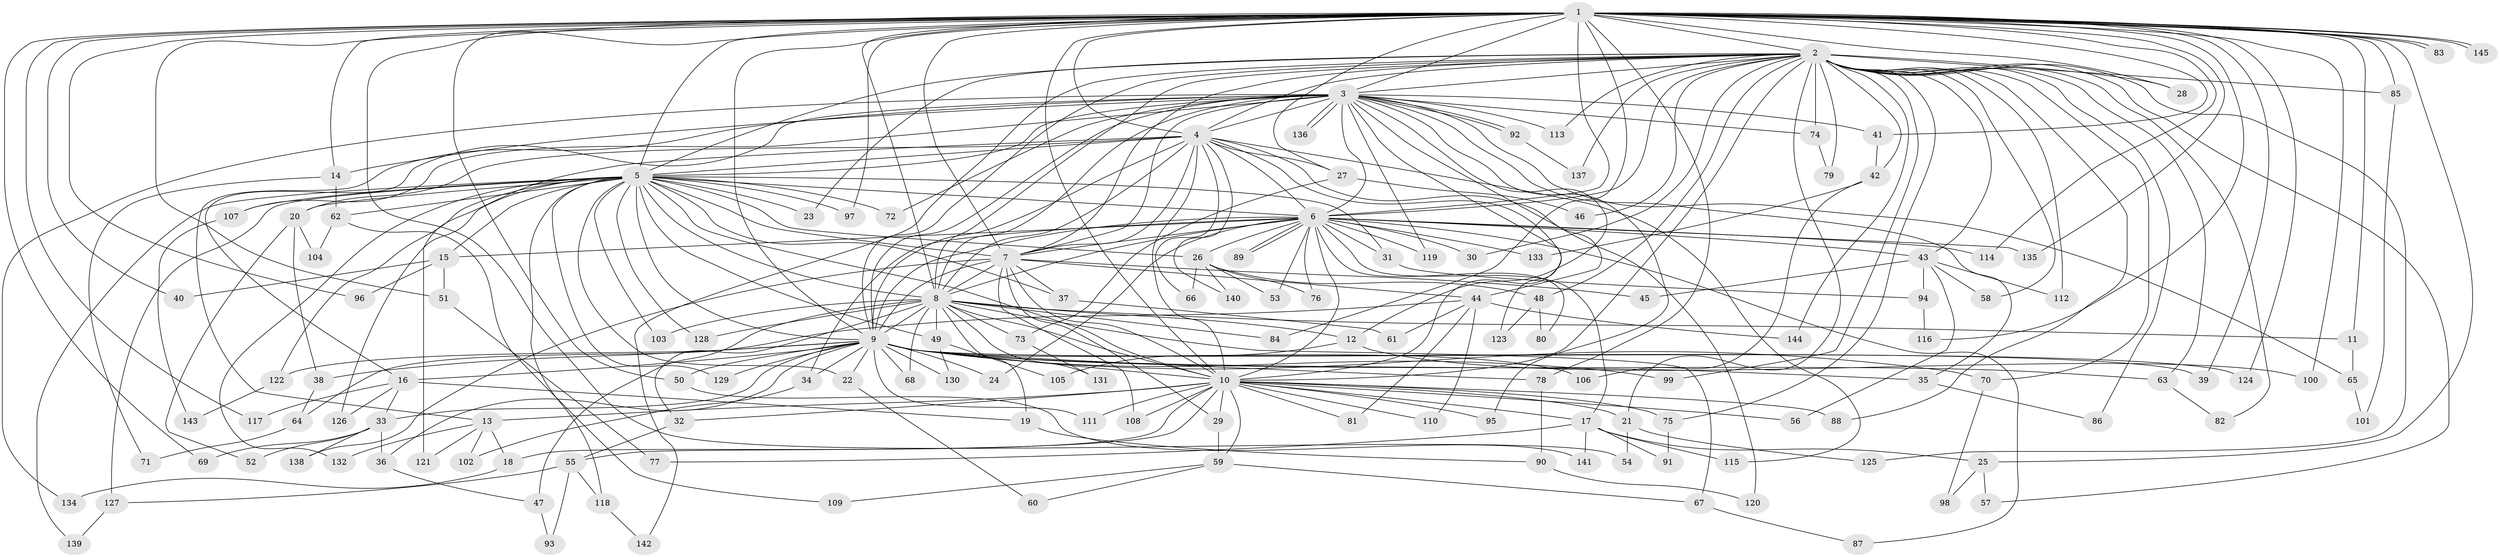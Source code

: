 // Generated by graph-tools (version 1.1) at 2025/35/03/09/25 02:35:14]
// undirected, 145 vertices, 315 edges
graph export_dot {
graph [start="1"]
  node [color=gray90,style=filled];
  1;
  2;
  3;
  4;
  5;
  6;
  7;
  8;
  9;
  10;
  11;
  12;
  13;
  14;
  15;
  16;
  17;
  18;
  19;
  20;
  21;
  22;
  23;
  24;
  25;
  26;
  27;
  28;
  29;
  30;
  31;
  32;
  33;
  34;
  35;
  36;
  37;
  38;
  39;
  40;
  41;
  42;
  43;
  44;
  45;
  46;
  47;
  48;
  49;
  50;
  51;
  52;
  53;
  54;
  55;
  56;
  57;
  58;
  59;
  60;
  61;
  62;
  63;
  64;
  65;
  66;
  67;
  68;
  69;
  70;
  71;
  72;
  73;
  74;
  75;
  76;
  77;
  78;
  79;
  80;
  81;
  82;
  83;
  84;
  85;
  86;
  87;
  88;
  89;
  90;
  91;
  92;
  93;
  94;
  95;
  96;
  97;
  98;
  99;
  100;
  101;
  102;
  103;
  104;
  105;
  106;
  107;
  108;
  109;
  110;
  111;
  112;
  113;
  114;
  115;
  116;
  117;
  118;
  119;
  120;
  121;
  122;
  123;
  124;
  125;
  126;
  127;
  128;
  129;
  130;
  131;
  132;
  133;
  134;
  135;
  136;
  137;
  138;
  139;
  140;
  141;
  142;
  143;
  144;
  145;
  1 -- 2;
  1 -- 3;
  1 -- 4;
  1 -- 5;
  1 -- 6;
  1 -- 7;
  1 -- 8;
  1 -- 9;
  1 -- 10;
  1 -- 11;
  1 -- 14;
  1 -- 25;
  1 -- 27;
  1 -- 28;
  1 -- 39;
  1 -- 40;
  1 -- 41;
  1 -- 50;
  1 -- 51;
  1 -- 54;
  1 -- 69;
  1 -- 78;
  1 -- 83;
  1 -- 83;
  1 -- 84;
  1 -- 85;
  1 -- 96;
  1 -- 97;
  1 -- 100;
  1 -- 114;
  1 -- 116;
  1 -- 117;
  1 -- 124;
  1 -- 135;
  1 -- 145;
  1 -- 145;
  2 -- 3;
  2 -- 4;
  2 -- 5;
  2 -- 6;
  2 -- 7;
  2 -- 8;
  2 -- 9;
  2 -- 10;
  2 -- 21;
  2 -- 23;
  2 -- 28;
  2 -- 30;
  2 -- 42;
  2 -- 43;
  2 -- 46;
  2 -- 48;
  2 -- 57;
  2 -- 58;
  2 -- 63;
  2 -- 70;
  2 -- 74;
  2 -- 75;
  2 -- 79;
  2 -- 82;
  2 -- 85;
  2 -- 86;
  2 -- 88;
  2 -- 99;
  2 -- 112;
  2 -- 113;
  2 -- 125;
  2 -- 137;
  2 -- 142;
  2 -- 144;
  3 -- 4;
  3 -- 5;
  3 -- 6;
  3 -- 7;
  3 -- 8;
  3 -- 9;
  3 -- 10;
  3 -- 12;
  3 -- 13;
  3 -- 14;
  3 -- 16;
  3 -- 35;
  3 -- 41;
  3 -- 44;
  3 -- 65;
  3 -- 72;
  3 -- 74;
  3 -- 92;
  3 -- 92;
  3 -- 95;
  3 -- 107;
  3 -- 113;
  3 -- 119;
  3 -- 134;
  3 -- 136;
  3 -- 136;
  4 -- 5;
  4 -- 6;
  4 -- 7;
  4 -- 8;
  4 -- 9;
  4 -- 10;
  4 -- 20;
  4 -- 27;
  4 -- 66;
  4 -- 115;
  4 -- 120;
  4 -- 121;
  4 -- 123;
  4 -- 140;
  5 -- 6;
  5 -- 7;
  5 -- 8;
  5 -- 9;
  5 -- 10;
  5 -- 15;
  5 -- 20;
  5 -- 22;
  5 -- 23;
  5 -- 26;
  5 -- 31;
  5 -- 37;
  5 -- 49;
  5 -- 62;
  5 -- 72;
  5 -- 97;
  5 -- 103;
  5 -- 107;
  5 -- 118;
  5 -- 122;
  5 -- 126;
  5 -- 127;
  5 -- 128;
  5 -- 129;
  5 -- 132;
  5 -- 139;
  6 -- 7;
  6 -- 8;
  6 -- 9;
  6 -- 10;
  6 -- 15;
  6 -- 17;
  6 -- 24;
  6 -- 26;
  6 -- 30;
  6 -- 31;
  6 -- 34;
  6 -- 43;
  6 -- 53;
  6 -- 76;
  6 -- 80;
  6 -- 87;
  6 -- 89;
  6 -- 89;
  6 -- 114;
  6 -- 119;
  6 -- 133;
  6 -- 135;
  7 -- 8;
  7 -- 9;
  7 -- 10;
  7 -- 29;
  7 -- 37;
  7 -- 44;
  7 -- 45;
  7 -- 108;
  7 -- 138;
  8 -- 9;
  8 -- 10;
  8 -- 11;
  8 -- 12;
  8 -- 19;
  8 -- 32;
  8 -- 47;
  8 -- 49;
  8 -- 67;
  8 -- 68;
  8 -- 73;
  8 -- 84;
  8 -- 103;
  8 -- 128;
  8 -- 131;
  9 -- 10;
  9 -- 16;
  9 -- 22;
  9 -- 24;
  9 -- 33;
  9 -- 34;
  9 -- 35;
  9 -- 36;
  9 -- 38;
  9 -- 39;
  9 -- 50;
  9 -- 63;
  9 -- 68;
  9 -- 70;
  9 -- 78;
  9 -- 99;
  9 -- 106;
  9 -- 111;
  9 -- 122;
  9 -- 124;
  9 -- 129;
  9 -- 130;
  10 -- 13;
  10 -- 17;
  10 -- 18;
  10 -- 21;
  10 -- 29;
  10 -- 32;
  10 -- 55;
  10 -- 56;
  10 -- 59;
  10 -- 75;
  10 -- 81;
  10 -- 88;
  10 -- 95;
  10 -- 108;
  10 -- 110;
  10 -- 111;
  11 -- 65;
  12 -- 100;
  12 -- 105;
  13 -- 18;
  13 -- 102;
  13 -- 121;
  13 -- 132;
  14 -- 62;
  14 -- 71;
  15 -- 40;
  15 -- 51;
  15 -- 96;
  16 -- 19;
  16 -- 33;
  16 -- 117;
  16 -- 126;
  17 -- 25;
  17 -- 77;
  17 -- 91;
  17 -- 115;
  17 -- 141;
  18 -- 134;
  19 -- 90;
  20 -- 38;
  20 -- 52;
  20 -- 104;
  21 -- 54;
  21 -- 125;
  22 -- 60;
  25 -- 57;
  25 -- 98;
  26 -- 48;
  26 -- 53;
  26 -- 66;
  26 -- 76;
  26 -- 140;
  27 -- 46;
  27 -- 73;
  29 -- 59;
  31 -- 94;
  32 -- 55;
  33 -- 36;
  33 -- 52;
  33 -- 69;
  33 -- 138;
  34 -- 102;
  35 -- 86;
  36 -- 47;
  37 -- 61;
  38 -- 64;
  41 -- 42;
  42 -- 106;
  42 -- 133;
  43 -- 45;
  43 -- 56;
  43 -- 58;
  43 -- 94;
  43 -- 112;
  44 -- 61;
  44 -- 64;
  44 -- 81;
  44 -- 110;
  44 -- 144;
  47 -- 93;
  48 -- 80;
  48 -- 123;
  49 -- 105;
  49 -- 130;
  50 -- 141;
  51 -- 77;
  55 -- 93;
  55 -- 118;
  55 -- 127;
  59 -- 60;
  59 -- 67;
  59 -- 109;
  62 -- 104;
  62 -- 109;
  63 -- 82;
  64 -- 71;
  65 -- 101;
  67 -- 87;
  70 -- 98;
  73 -- 131;
  74 -- 79;
  75 -- 91;
  78 -- 90;
  85 -- 101;
  90 -- 120;
  92 -- 137;
  94 -- 116;
  107 -- 143;
  118 -- 142;
  122 -- 143;
  127 -- 139;
}
